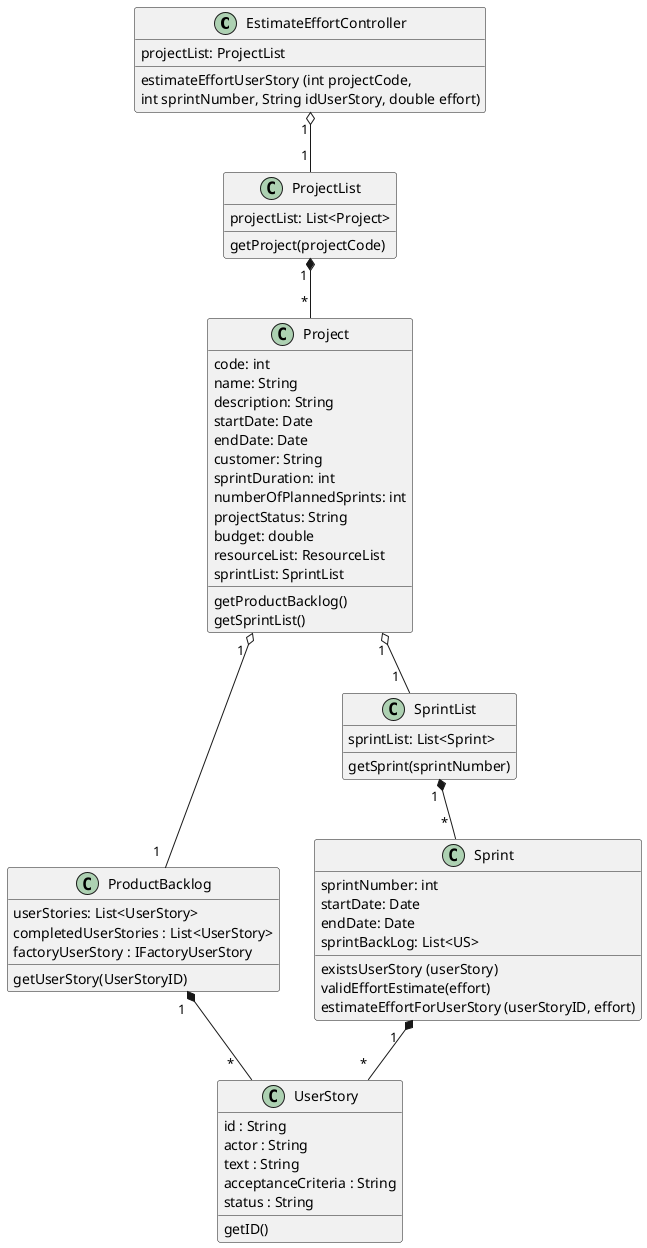 @startuml


class EstimateEffortController {
projectList: ProjectList
estimateEffortUserStory (int projectCode, \nint sprintNumber, String idUserStory, double effort)
}

class ProjectList {
projectList: List<Project>
getProject(projectCode)
}

class Project {
code: int
name: String
description: String
startDate: Date
endDate: Date
customer: String
sprintDuration: int
numberOfPlannedSprints: int
projectStatus: String
budget: double
resourceList: ResourceList
sprintList: SprintList
getProductBacklog()
getSprintList()
}

class ProductBacklog {
userStories: List<UserStory>
completedUserStories : List<UserStory>
factoryUserStory : IFactoryUserStory
getUserStory(UserStoryID)
}

class SprintList {
sprintList: List<Sprint>
getSprint(sprintNumber)
}

class Sprint {
sprintNumber: int
startDate: Date
endDate: Date
sprintBackLog: List<US>
existsUserStory (userStory)
validEffortEstimate(effort)
estimateEffortForUserStory (userStoryID, effort)
}

class UserStory {
id : String
actor : String
text : String
acceptanceCriteria : String
status : String
getID()
}

EstimateEffortController "      1" o-- "      1" ProjectList
ProjectList "       1" *-- "                     *" Project
Project "                             1 " o-- "1  " ProductBacklog
ProductBacklog "1  " *-- "                                              * " UserStory
Project "1" o-- "                       1" SprintList
SprintList "              1" *-- "                                *" Sprint
Sprint "                                            1 "*-- " *  " UserStory

@enduml
